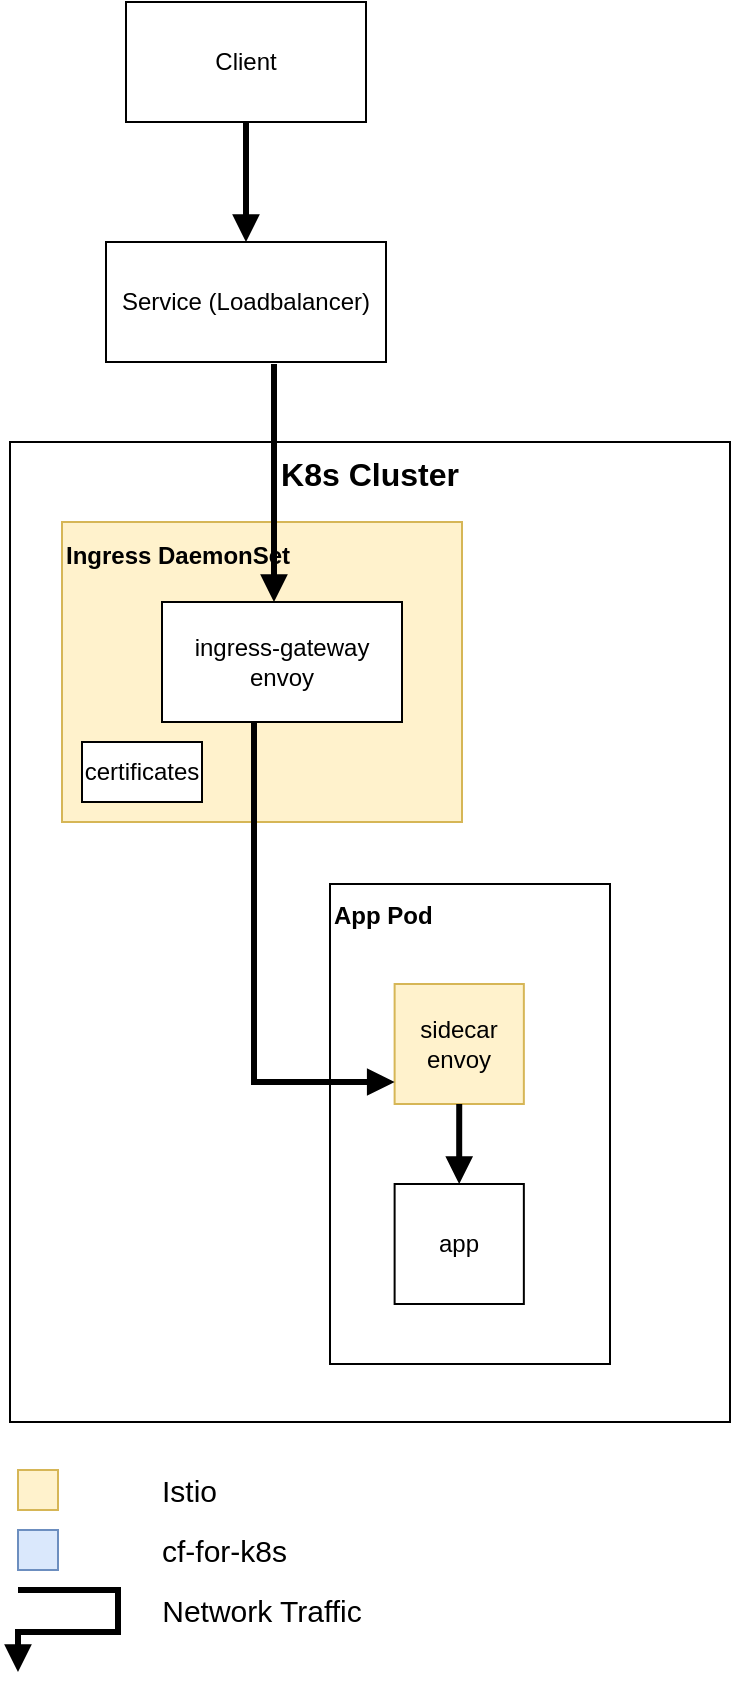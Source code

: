 <mxfile version="13.3.9" type="device"><diagram id="rJOVMeB0dU3zK5fSJqTK" name="Page-1"><mxGraphModel dx="2066" dy="1082" grid="1" gridSize="10" guides="1" tooltips="1" connect="1" arrows="1" fold="1" page="1" pageScale="1" pageWidth="827" pageHeight="1169" math="0" shadow="0"><root><mxCell id="0"/><mxCell id="1" parent="0"/><mxCell id="hrxmefYFYXSUgcAgwlKP-34" value="K8s Cluster" style="rounded=0;whiteSpace=wrap;html=1;fontSize=16;fontStyle=1;verticalAlign=top;" parent="1" vertex="1"><mxGeometry x="40" y="440" width="360" height="490" as="geometry"/></mxCell><mxCell id="hrxmefYFYXSUgcAgwlKP-3" style="edgeStyle=orthogonalEdgeStyle;rounded=0;orthogonalLoop=1;jettySize=auto;html=1;exitX=0.5;exitY=1;exitDx=0;exitDy=0;entryX=0.5;entryY=0;entryDx=0;entryDy=0;endArrow=block;endFill=1;strokeWidth=3;" parent="1" source="hrxmefYFYXSUgcAgwlKP-1" target="hrxmefYFYXSUgcAgwlKP-6" edge="1"><mxGeometry relative="1" as="geometry"/></mxCell><mxCell id="hrxmefYFYXSUgcAgwlKP-1" value="Client" style="rounded=0;whiteSpace=wrap;html=1;" parent="1" vertex="1"><mxGeometry x="98" y="220" width="120" height="60" as="geometry"/></mxCell><mxCell id="hrxmefYFYXSUgcAgwlKP-6" value="Service (Loadbalancer)" style="rounded=0;whiteSpace=wrap;html=1;" parent="1" vertex="1"><mxGeometry x="88" y="340" width="140" height="60" as="geometry"/></mxCell><mxCell id="hrxmefYFYXSUgcAgwlKP-21" value="" style="group;align=left;" parent="1" vertex="1" connectable="0"><mxGeometry x="200" y="661" width="140" height="240" as="geometry"/></mxCell><mxCell id="hrxmefYFYXSUgcAgwlKP-17" value="&lt;font style=&quot;font-size: 12px&quot;&gt;App Pod&lt;/font&gt;" style="rounded=0;whiteSpace=wrap;html=1;verticalAlign=top;fontSize=14;fontStyle=1;align=left;" parent="hrxmefYFYXSUgcAgwlKP-21" vertex="1"><mxGeometry width="140" height="240" as="geometry"/></mxCell><mxCell id="hrxmefYFYXSUgcAgwlKP-8" value="sidecar&lt;br&gt;envoy" style="rounded=0;whiteSpace=wrap;html=1;fillColor=#fff2cc;strokeColor=#d6b656;" parent="hrxmefYFYXSUgcAgwlKP-21" vertex="1"><mxGeometry x="32.308" y="50" width="64.615" height="60" as="geometry"/></mxCell><mxCell id="hrxmefYFYXSUgcAgwlKP-9" value="app" style="rounded=0;whiteSpace=wrap;html=1;" parent="hrxmefYFYXSUgcAgwlKP-21" vertex="1"><mxGeometry x="32.308" y="150" width="64.615" height="60" as="geometry"/></mxCell><mxCell id="hrxmefYFYXSUgcAgwlKP-11" style="edgeStyle=orthogonalEdgeStyle;rounded=0;orthogonalLoop=1;jettySize=auto;html=1;exitX=0.5;exitY=1;exitDx=0;exitDy=0;strokeWidth=3;endFill=1;endArrow=block;" parent="hrxmefYFYXSUgcAgwlKP-21" source="hrxmefYFYXSUgcAgwlKP-8" target="hrxmefYFYXSUgcAgwlKP-9" edge="1"><mxGeometry relative="1" as="geometry"/></mxCell><mxCell id="hrxmefYFYXSUgcAgwlKP-54" value="" style="group;fillColor=#fff2cc;strokeColor=#d6b656;" parent="1" vertex="1" connectable="0"><mxGeometry x="66" y="480" width="200" height="150" as="geometry"/></mxCell><mxCell id="hrxmefYFYXSUgcAgwlKP-52" value="&lt;font style=&quot;font-size: 12px&quot;&gt;Ingress DaemonSet&lt;/font&gt;" style="rounded=0;whiteSpace=wrap;html=1;fontSize=15;verticalAlign=top;fontStyle=1;fillColor=#fff2cc;strokeColor=#d6b656;align=left;" parent="hrxmefYFYXSUgcAgwlKP-54" vertex="1"><mxGeometry width="200" height="150" as="geometry"/></mxCell><mxCell id="hrxmefYFYXSUgcAgwlKP-2" value="ingress-gateway&lt;br&gt;envoy" style="rounded=0;whiteSpace=wrap;html=1;" parent="hrxmefYFYXSUgcAgwlKP-54" vertex="1"><mxGeometry x="50" y="40" width="120" height="60" as="geometry"/></mxCell><mxCell id="hrxmefYFYXSUgcAgwlKP-51" value="certificates" style="rounded=0;whiteSpace=wrap;html=1;" parent="hrxmefYFYXSUgcAgwlKP-54" vertex="1"><mxGeometry x="10" y="110" width="60" height="30" as="geometry"/></mxCell><mxCell id="hrxmefYFYXSUgcAgwlKP-10" style="edgeStyle=orthogonalEdgeStyle;rounded=0;orthogonalLoop=1;jettySize=auto;html=1;strokeWidth=3;endFill=1;endArrow=block;" parent="1" target="hrxmefYFYXSUgcAgwlKP-8" edge="1"><mxGeometry relative="1" as="geometry"><mxPoint x="162" y="580" as="sourcePoint"/><Array as="points"><mxPoint x="162" y="760"/></Array><mxPoint x="162" y="660" as="targetPoint"/></mxGeometry></mxCell><mxCell id="hrxmefYFYXSUgcAgwlKP-7" style="edgeStyle=orthogonalEdgeStyle;rounded=0;orthogonalLoop=1;jettySize=auto;html=1;strokeWidth=3;endFill=1;endArrow=block;entryX=0.75;entryY=0;entryDx=0;entryDy=0;" parent="1" edge="1"><mxGeometry relative="1" as="geometry"><mxPoint x="172" y="401" as="sourcePoint"/><Array as="points"><mxPoint x="172" y="401"/></Array><mxPoint x="172" y="520" as="targetPoint"/></mxGeometry></mxCell><mxCell id="0kSUXcKSh_ugkrox7M5H-20" value="" style="group" parent="1" vertex="1" connectable="0"><mxGeometry x="44" y="954" width="180" height="81" as="geometry"/></mxCell><mxCell id="hrxmefYFYXSUgcAgwlKP-70" value="" style="group" parent="0kSUXcKSh_ugkrox7M5H-20" vertex="1" connectable="0"><mxGeometry width="70" height="20" as="geometry"/></mxCell><mxCell id="hrxmefYFYXSUgcAgwlKP-68" value="" style="rounded=0;whiteSpace=wrap;html=1;fillColor=#fff2cc;strokeColor=#d6b656;" parent="hrxmefYFYXSUgcAgwlKP-70" vertex="1"><mxGeometry width="20" height="20" as="geometry"/></mxCell><mxCell id="hrxmefYFYXSUgcAgwlKP-71" value="" style="group" parent="0kSUXcKSh_ugkrox7M5H-20" vertex="1" connectable="0"><mxGeometry y="30" width="110" height="20" as="geometry"/></mxCell><mxCell id="hrxmefYFYXSUgcAgwlKP-72" value="" style="rounded=0;whiteSpace=wrap;html=1;fillColor=#dae8fc;strokeColor=#6c8ebf;" parent="hrxmefYFYXSUgcAgwlKP-71" vertex="1"><mxGeometry width="20" height="20" as="geometry"/></mxCell><mxCell id="hrxmefYFYXSUgcAgwlKP-73" value="cf-for-k8s" style="text;html=1;strokeColor=none;fillColor=none;align=left;verticalAlign=middle;whiteSpace=wrap;rounded=0;labelBackgroundColor=none;fontSize=15;" parent="0kSUXcKSh_ugkrox7M5H-20" vertex="1"><mxGeometry x="70" y="30" width="80" height="20" as="geometry"/></mxCell><mxCell id="hrxmefYFYXSUgcAgwlKP-69" value="Istio" style="text;html=1;strokeColor=none;fillColor=none;align=left;verticalAlign=middle;whiteSpace=wrap;rounded=0;labelBackgroundColor=none;fontSize=15;" parent="0kSUXcKSh_ugkrox7M5H-20" vertex="1"><mxGeometry x="70" width="40" height="20" as="geometry"/></mxCell><mxCell id="hrxmefYFYXSUgcAgwlKP-80" value="" style="group" parent="0kSUXcKSh_ugkrox7M5H-20" vertex="1" connectable="0"><mxGeometry y="60" width="180" height="21" as="geometry"/></mxCell><mxCell id="hrxmefYFYXSUgcAgwlKP-77" style="edgeStyle=orthogonalEdgeStyle;rounded=0;orthogonalLoop=1;jettySize=auto;html=1;exitX=0.5;exitY=1;exitDx=0;exitDy=0;endArrow=block;endFill=1;strokeWidth=3;" parent="hrxmefYFYXSUgcAgwlKP-80" edge="1"><mxGeometry relative="1" as="geometry"><mxPoint as="sourcePoint"/><mxPoint y="41" as="targetPoint"/><Array as="points"><mxPoint x="50"/><mxPoint x="50" y="21"/><mxPoint y="21"/></Array></mxGeometry></mxCell><mxCell id="hrxmefYFYXSUgcAgwlKP-78" value="Network Traffic" style="text;html=1;strokeColor=none;fillColor=none;align=center;verticalAlign=middle;whiteSpace=wrap;rounded=0;labelBackgroundColor=none;fontSize=15;" parent="hrxmefYFYXSUgcAgwlKP-80" vertex="1"><mxGeometry x="67" width="110" height="20" as="geometry"/></mxCell></root></mxGraphModel></diagram></mxfile>